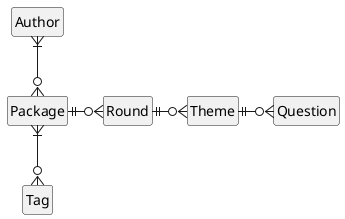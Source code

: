 @startuml

!define Table(name) class name as "name"
!define primary_key(x) <b>x</b>
!define unique(x) <color:green>x</color>
!define not_null(x) <u>x</u>
hide methods
hide stereotypes
hide circle
hide empty members
skinparam linetype ortho

Table(Package) 

Table(Author)

Table(Tag)

Table(Round)

Table(Theme)

Table(Question)

Author }|--o{ Package
Package }|--o{ Tag
Package ||-r-o{ Round
Round ||-r-o{ Theme
Theme ||-r-o{ Question

@enduml
